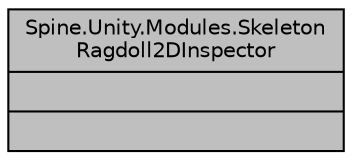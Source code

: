 digraph "Spine.Unity.Modules.SkeletonRagdoll2DInspector"
{
 // LATEX_PDF_SIZE
  edge [fontname="Helvetica",fontsize="10",labelfontname="Helvetica",labelfontsize="10"];
  node [fontname="Helvetica",fontsize="10",shape=record];
  Node1 [label="{Spine.Unity.Modules.Skeleton\lRagdoll2DInspector\n||}",height=0.2,width=0.4,color="black", fillcolor="grey75", style="filled", fontcolor="black",tooltip=" "];
}
